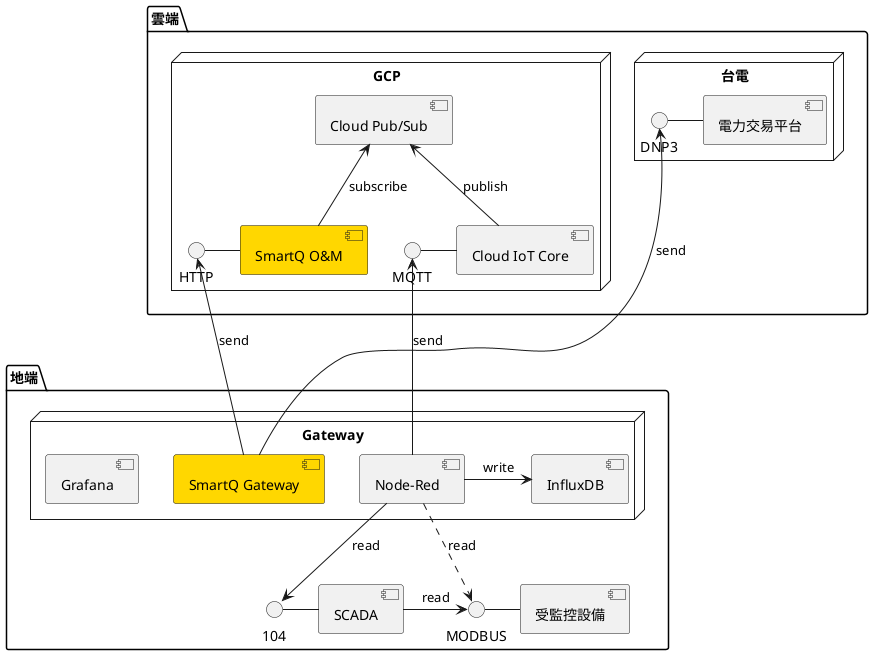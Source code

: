 ' --------------------------------------------------
' Deployment Diagram
' --------------------------------------------------

@startuml
skinparam sequenceMessageAlign center
skinparam backgroundColor transparent

package "雲端" {
  node "台電" {
  DNP3 - [電力交易平台]
  }

  node "GCP" {
  component [SmartQ O&M] #Gold
  HTTP - [SmartQ O&M]
  MQTT - [Cloud IoT Core]
  [Cloud Pub/Sub]
  }
}

package "地端" {
  node "Gateway" {
    [Node-Red]
    component [SmartQ Gateway] #Gold
    [InfluxDB]
    [Grafana]
  }
  104 - [SCADA]
  MODBUS - [受監控設備]
}

[Cloud IoT Core] -u-> [Cloud Pub/Sub] : publish
[SmartQ O&M] -u-> [Cloud Pub/Sub] : subscribe
[SmartQ Gateway] -up-> HTTP : send
[SmartQ Gateway] -up-> DNP3 : send
[Node-Red] -up-> MQTT : send
[SCADA] -right-> MODBUS : read
[Node-Red] -down-> 104 : read
[Node-Red] .down.> MODBUS : read
[Node-Red] -right-> [InfluxDB] : write

@enduml

' --------------------------------------------------
' Activity Diagram of Deploying to GKE
' --------------------------------------------------

@startuml
skinparam style strictuml
start
if (資料庫與IoT Core已備妥?) then (yes)
  :建立試用帳號與專案;
  :建立正式專案與試用專案VPC連線;
  :在試用專案上建立GKE Cluster;
  :安裝與部署SmartQ軟體;
  :建立人員、設備與Gateway;
  :在地端開通Gateway;
else (no)
  :在正式專案上建立VM;
  :在VM上安裝PostgreSQL;
  :在VM上安裝InfluxDB;
  :建立Device Registry;
  :建立Service Account並賦予所需的角色;
  :取得Service Account Key file;
endif

stop
@enduml
